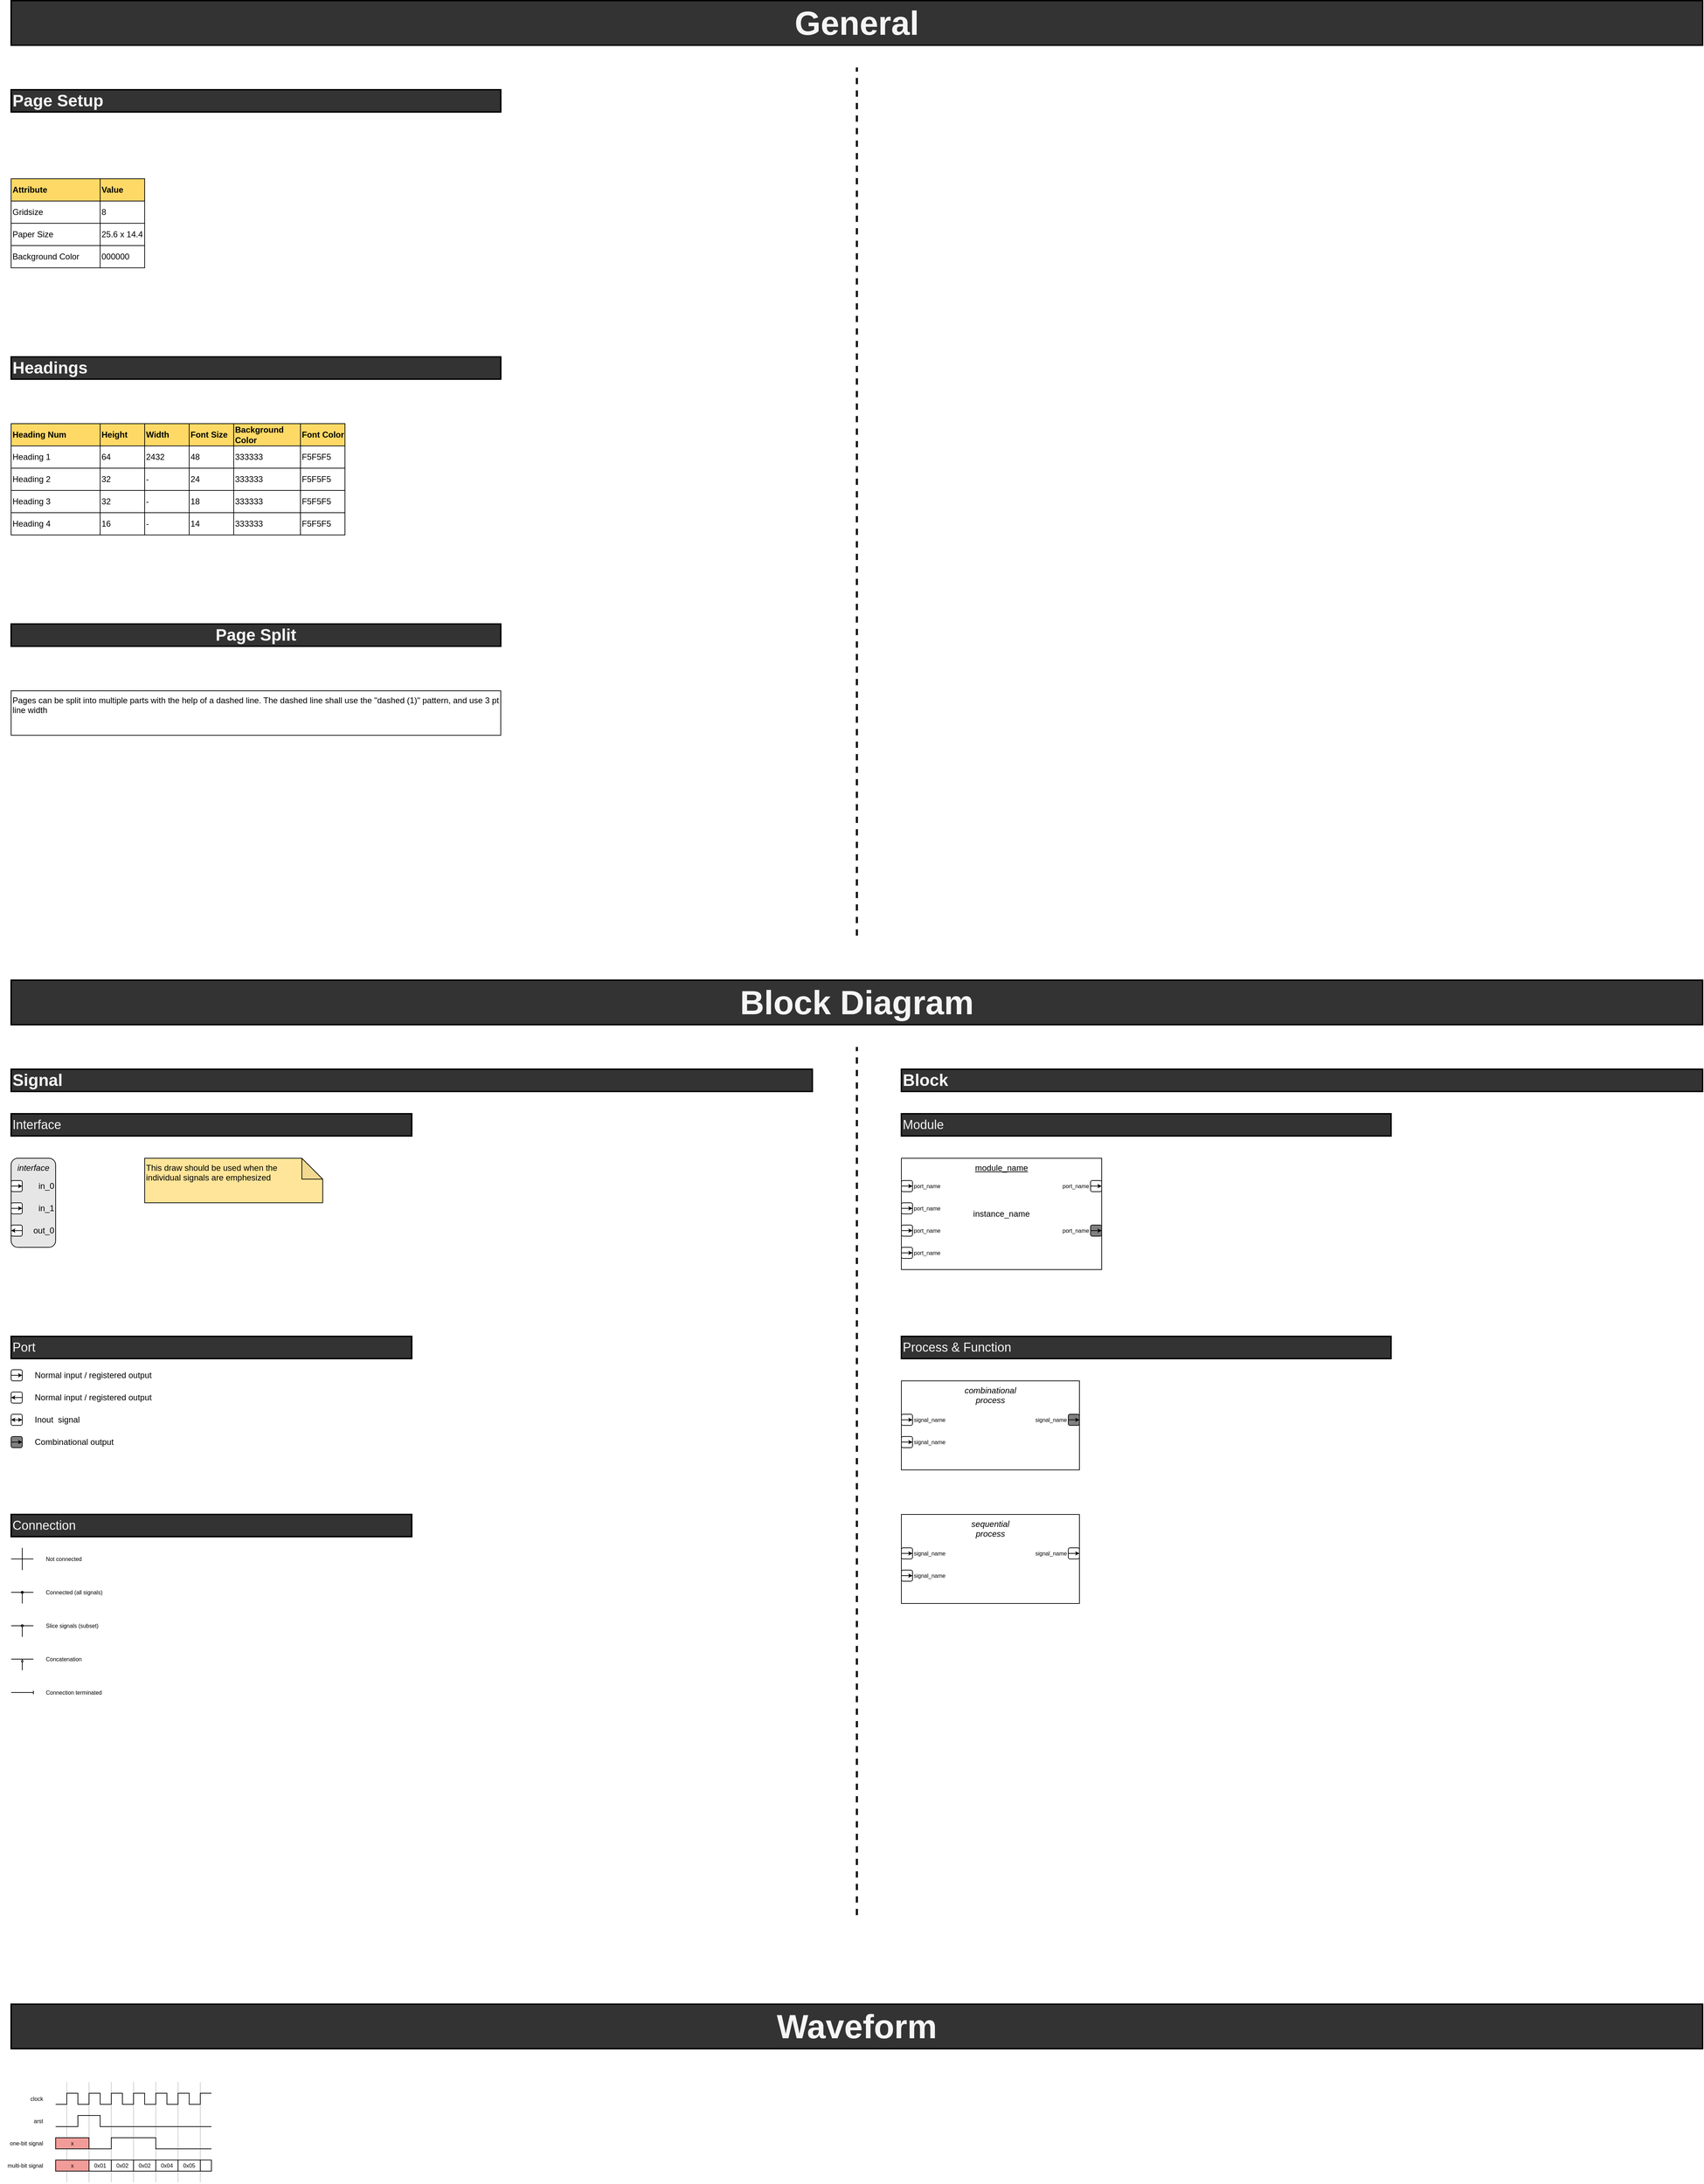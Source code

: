 <mxfile version="21.6.5" type="device">
  <diagram id="YJnn_7VbQ5A6yG1DufFB" name="Page-1">
    <mxGraphModel dx="7100" dy="4150" grid="1" gridSize="8" guides="0" tooltips="1" connect="1" arrows="0" fold="1" page="1" pageScale="1" pageWidth="2560" pageHeight="1440" background="#ffffff" math="0" shadow="0">
      <root>
        <mxCell id="0" />
        <mxCell id="1" parent="0" />
        <mxCell id="ACVkbMIV_SzMfXcmJ6uc-10" value="&lt;i&gt;interface&lt;/i&gt;" style="rounded=1;whiteSpace=wrap;html=1;verticalAlign=top;fillColor=#E6E6E6;" vertex="1" parent="1">
          <mxGeometry x="64" y="1728" width="64" height="128" as="geometry" />
        </mxCell>
        <mxCell id="_zx_krY39pHoXYPesTy1-1" value="&lt;u&gt;module_name&lt;/u&gt;" style="rounded=0;whiteSpace=wrap;html=1;verticalAlign=top;" parent="1" vertex="1">
          <mxGeometry x="1344" y="1728" width="288" height="160" as="geometry" />
        </mxCell>
        <mxCell id="_zx_krY39pHoXYPesTy1-2" value="" style="rounded=1;whiteSpace=wrap;html=1;" parent="1" vertex="1">
          <mxGeometry x="64" y="2096" width="16" height="16" as="geometry" />
        </mxCell>
        <mxCell id="_zx_krY39pHoXYPesTy1-4" style="edgeStyle=orthogonalEdgeStyle;rounded=0;orthogonalLoop=1;jettySize=auto;html=1;exitX=0;exitY=0.5;exitDx=0;exitDy=0;entryX=1;entryY=0.5;entryDx=0;entryDy=0;startArrow=classic;startFill=1;startSize=3;endSize=3;" parent="1" source="_zx_krY39pHoXYPesTy1-2" target="_zx_krY39pHoXYPesTy1-2" edge="1">
          <mxGeometry relative="1" as="geometry" />
        </mxCell>
        <mxCell id="_zx_krY39pHoXYPesTy1-5" value="" style="rounded=1;whiteSpace=wrap;html=1;" parent="1" vertex="1">
          <mxGeometry x="64" y="1760" width="16" height="16" as="geometry" />
        </mxCell>
        <mxCell id="_zx_krY39pHoXYPesTy1-6" style="edgeStyle=orthogonalEdgeStyle;rounded=0;orthogonalLoop=1;jettySize=auto;html=1;exitX=0;exitY=0.5;exitDx=0;exitDy=0;entryX=1;entryY=0.5;entryDx=0;entryDy=0;startArrow=none;startFill=0;startSize=3;endSize=3;" parent="1" source="_zx_krY39pHoXYPesTy1-5" target="_zx_krY39pHoXYPesTy1-5" edge="1">
          <mxGeometry relative="1" as="geometry" />
        </mxCell>
        <mxCell id="_zx_krY39pHoXYPesTy1-7" value="" style="rounded=1;whiteSpace=wrap;html=1;" parent="1" vertex="1">
          <mxGeometry x="64" y="2064" width="16" height="16" as="geometry" />
        </mxCell>
        <mxCell id="_zx_krY39pHoXYPesTy1-8" style="edgeStyle=orthogonalEdgeStyle;rounded=0;orthogonalLoop=1;jettySize=auto;html=1;exitX=0;exitY=0.5;exitDx=0;exitDy=0;entryX=1;entryY=0.5;entryDx=0;entryDy=0;startArrow=classic;startFill=1;startSize=3;endSize=3;endArrow=none;endFill=0;" parent="1" source="_zx_krY39pHoXYPesTy1-7" target="_zx_krY39pHoXYPesTy1-7" edge="1">
          <mxGeometry relative="1" as="geometry" />
        </mxCell>
        <mxCell id="_zx_krY39pHoXYPesTy1-11" value="" style="rounded=1;whiteSpace=wrap;html=1;fillColor=#808080;" parent="1" vertex="1">
          <mxGeometry x="64" y="2128" width="16" height="16" as="geometry" />
        </mxCell>
        <mxCell id="_zx_krY39pHoXYPesTy1-12" style="edgeStyle=orthogonalEdgeStyle;rounded=0;orthogonalLoop=1;jettySize=auto;html=1;exitX=0;exitY=0.5;exitDx=0;exitDy=0;entryX=1;entryY=0.5;entryDx=0;entryDy=0;startArrow=none;startFill=0;startSize=3;endSize=3;" parent="1" source="_zx_krY39pHoXYPesTy1-11" target="_zx_krY39pHoXYPesTy1-11" edge="1">
          <mxGeometry relative="1" as="geometry" />
        </mxCell>
        <mxCell id="_zx_krY39pHoXYPesTy1-17" value="" style="rounded=1;whiteSpace=wrap;html=1;fillColor=#FFFFFF;" parent="1" vertex="1">
          <mxGeometry x="1344" y="1760" width="16" height="16" as="geometry" />
        </mxCell>
        <mxCell id="_zx_krY39pHoXYPesTy1-18" style="edgeStyle=orthogonalEdgeStyle;rounded=0;orthogonalLoop=1;jettySize=auto;html=1;exitX=0;exitY=0.5;exitDx=0;exitDy=0;entryX=1;entryY=0.5;entryDx=0;entryDy=0;startArrow=none;startFill=0;startSize=3;endSize=3;" parent="1" source="_zx_krY39pHoXYPesTy1-17" target="_zx_krY39pHoXYPesTy1-17" edge="1">
          <mxGeometry relative="1" as="geometry" />
        </mxCell>
        <mxCell id="_zx_krY39pHoXYPesTy1-19" value="instance_name" style="text;html=1;strokeColor=none;fillColor=none;align=center;verticalAlign=middle;whiteSpace=wrap;rounded=0;" parent="1" vertex="1">
          <mxGeometry x="1440" y="1792" width="96" height="32" as="geometry" />
        </mxCell>
        <mxCell id="_zx_krY39pHoXYPesTy1-20" value="" style="rounded=1;whiteSpace=wrap;html=1;fillColor=#FFFFFF;" parent="1" vertex="1">
          <mxGeometry x="1344" y="1792" width="16" height="16" as="geometry" />
        </mxCell>
        <mxCell id="_zx_krY39pHoXYPesTy1-21" style="edgeStyle=orthogonalEdgeStyle;rounded=0;orthogonalLoop=1;jettySize=auto;html=1;exitX=0;exitY=0.5;exitDx=0;exitDy=0;entryX=1;entryY=0.5;entryDx=0;entryDy=0;startArrow=none;startFill=0;startSize=3;endSize=3;" parent="1" source="_zx_krY39pHoXYPesTy1-20" target="_zx_krY39pHoXYPesTy1-20" edge="1">
          <mxGeometry relative="1" as="geometry" />
        </mxCell>
        <mxCell id="_zx_krY39pHoXYPesTy1-23" value="" style="rounded=1;whiteSpace=wrap;html=1;fillColor=#FFFFFF;" parent="1" vertex="1">
          <mxGeometry x="1344" y="1824" width="16" height="16" as="geometry" />
        </mxCell>
        <mxCell id="_zx_krY39pHoXYPesTy1-24" style="edgeStyle=orthogonalEdgeStyle;rounded=0;orthogonalLoop=1;jettySize=auto;html=1;exitX=0;exitY=0.5;exitDx=0;exitDy=0;entryX=1;entryY=0.5;entryDx=0;entryDy=0;startArrow=none;startFill=0;startSize=3;endSize=3;" parent="1" source="_zx_krY39pHoXYPesTy1-23" target="_zx_krY39pHoXYPesTy1-23" edge="1">
          <mxGeometry relative="1" as="geometry" />
        </mxCell>
        <mxCell id="_zx_krY39pHoXYPesTy1-25" value="" style="rounded=1;whiteSpace=wrap;html=1;fillColor=#FFFFFF;" parent="1" vertex="1">
          <mxGeometry x="1344" y="1856" width="16" height="16" as="geometry" />
        </mxCell>
        <mxCell id="_zx_krY39pHoXYPesTy1-26" style="edgeStyle=orthogonalEdgeStyle;rounded=0;orthogonalLoop=1;jettySize=auto;html=1;exitX=0;exitY=0.5;exitDx=0;exitDy=0;entryX=1;entryY=0.5;entryDx=0;entryDy=0;startArrow=none;startFill=0;startSize=3;endSize=3;" parent="1" source="_zx_krY39pHoXYPesTy1-25" target="_zx_krY39pHoXYPesTy1-25" edge="1">
          <mxGeometry relative="1" as="geometry" />
        </mxCell>
        <mxCell id="_zx_krY39pHoXYPesTy1-27" value="port_name" style="text;html=1;strokeColor=none;fillColor=none;align=left;verticalAlign=middle;whiteSpace=wrap;rounded=0;fontSize=8;" parent="1" vertex="1">
          <mxGeometry x="1360" y="1760" width="48" height="16" as="geometry" />
        </mxCell>
        <mxCell id="_zx_krY39pHoXYPesTy1-28" value="port_name" style="text;html=1;strokeColor=none;fillColor=none;align=left;verticalAlign=middle;whiteSpace=wrap;rounded=0;fontSize=8;" parent="1" vertex="1">
          <mxGeometry x="1360" y="1792" width="48" height="16" as="geometry" />
        </mxCell>
        <mxCell id="_zx_krY39pHoXYPesTy1-29" value="port_name" style="text;html=1;strokeColor=none;fillColor=none;align=left;verticalAlign=middle;whiteSpace=wrap;rounded=0;fontSize=8;" parent="1" vertex="1">
          <mxGeometry x="1360" y="1824" width="48" height="16" as="geometry" />
        </mxCell>
        <mxCell id="_zx_krY39pHoXYPesTy1-30" value="port_name" style="text;html=1;strokeColor=none;fillColor=none;align=left;verticalAlign=middle;whiteSpace=wrap;rounded=0;fontSize=8;" parent="1" vertex="1">
          <mxGeometry x="1360" y="1856" width="48" height="16" as="geometry" />
        </mxCell>
        <mxCell id="_zx_krY39pHoXYPesTy1-31" value="" style="rounded=1;whiteSpace=wrap;html=1;" parent="1" vertex="1">
          <mxGeometry x="1616" y="1760" width="16" height="16" as="geometry" />
        </mxCell>
        <mxCell id="_zx_krY39pHoXYPesTy1-32" style="edgeStyle=orthogonalEdgeStyle;rounded=0;orthogonalLoop=1;jettySize=auto;html=1;exitX=0;exitY=0.5;exitDx=0;exitDy=0;entryX=1;entryY=0.5;entryDx=0;entryDy=0;startArrow=none;startFill=0;startSize=3;endSize=3;" parent="1" source="_zx_krY39pHoXYPesTy1-31" target="_zx_krY39pHoXYPesTy1-31" edge="1">
          <mxGeometry relative="1" as="geometry" />
        </mxCell>
        <mxCell id="_zx_krY39pHoXYPesTy1-33" value="" style="rounded=1;whiteSpace=wrap;html=1;fillColor=#808080;" parent="1" vertex="1">
          <mxGeometry x="1616" y="1824" width="16" height="16" as="geometry" />
        </mxCell>
        <mxCell id="_zx_krY39pHoXYPesTy1-34" style="edgeStyle=orthogonalEdgeStyle;rounded=0;orthogonalLoop=1;jettySize=auto;html=1;exitX=0;exitY=0.5;exitDx=0;exitDy=0;entryX=1;entryY=0.5;entryDx=0;entryDy=0;startArrow=none;startFill=0;startSize=3;endSize=3;" parent="1" source="_zx_krY39pHoXYPesTy1-33" target="_zx_krY39pHoXYPesTy1-33" edge="1">
          <mxGeometry relative="1" as="geometry" />
        </mxCell>
        <mxCell id="_zx_krY39pHoXYPesTy1-35" value="port_name" style="text;html=1;strokeColor=none;fillColor=none;align=right;verticalAlign=middle;whiteSpace=wrap;rounded=0;fontSize=8;" parent="1" vertex="1">
          <mxGeometry x="1568" y="1760" width="48" height="16" as="geometry" />
        </mxCell>
        <mxCell id="_zx_krY39pHoXYPesTy1-36" value="port_name" style="text;html=1;strokeColor=none;fillColor=none;align=right;verticalAlign=middle;whiteSpace=wrap;rounded=0;fontSize=8;" parent="1" vertex="1">
          <mxGeometry x="1568" y="1824" width="48" height="16" as="geometry" />
        </mxCell>
        <mxCell id="_zx_krY39pHoXYPesTy1-37" value="Normal input / registered output" style="text;html=1;strokeColor=none;fillColor=none;align=left;verticalAlign=middle;whiteSpace=wrap;rounded=0;fontSize=12;" parent="1" vertex="1">
          <mxGeometry x="96" y="2032" width="176" height="16" as="geometry" />
        </mxCell>
        <mxCell id="_zx_krY39pHoXYPesTy1-38" value="Normal input / registered output" style="text;html=1;strokeColor=none;fillColor=none;align=left;verticalAlign=middle;whiteSpace=wrap;rounded=0;fontSize=12;" parent="1" vertex="1">
          <mxGeometry x="96" y="2064" width="176" height="16" as="geometry" />
        </mxCell>
        <mxCell id="_zx_krY39pHoXYPesTy1-39" value="Inout&amp;nbsp; signal" style="text;html=1;strokeColor=none;fillColor=none;align=left;verticalAlign=middle;whiteSpace=wrap;rounded=0;fontSize=12;" parent="1" vertex="1">
          <mxGeometry x="96" y="2096" width="176" height="16" as="geometry" />
        </mxCell>
        <mxCell id="_zx_krY39pHoXYPesTy1-40" value="Combinational output" style="text;html=1;strokeColor=none;fillColor=none;align=left;verticalAlign=middle;whiteSpace=wrap;rounded=0;fontSize=12;" parent="1" vertex="1">
          <mxGeometry x="96" y="2128" width="176" height="16" as="geometry" />
        </mxCell>
        <mxCell id="_zx_krY39pHoXYPesTy1-41" value="&lt;i&gt;combinational&lt;br&gt;process&lt;/i&gt;" style="rounded=0;whiteSpace=wrap;html=1;verticalAlign=top;" parent="1" vertex="1">
          <mxGeometry x="1344" y="2048" width="256" height="128" as="geometry" />
        </mxCell>
        <mxCell id="_zx_krY39pHoXYPesTy1-42" value="" style="rounded=1;whiteSpace=wrap;html=1;fillColor=#FFFFFF;" parent="1" vertex="1">
          <mxGeometry x="1344" y="2096" width="16" height="16" as="geometry" />
        </mxCell>
        <mxCell id="_zx_krY39pHoXYPesTy1-43" style="edgeStyle=orthogonalEdgeStyle;rounded=0;orthogonalLoop=1;jettySize=auto;html=1;exitX=0;exitY=0.5;exitDx=0;exitDy=0;entryX=1;entryY=0.5;entryDx=0;entryDy=0;startArrow=none;startFill=0;startSize=3;endSize=3;" parent="1" source="_zx_krY39pHoXYPesTy1-42" target="_zx_krY39pHoXYPesTy1-42" edge="1">
          <mxGeometry relative="1" as="geometry" />
        </mxCell>
        <mxCell id="_zx_krY39pHoXYPesTy1-45" value="" style="rounded=1;whiteSpace=wrap;html=1;fillColor=#FFFFFF;" parent="1" vertex="1">
          <mxGeometry x="1344" y="2128" width="16" height="16" as="geometry" />
        </mxCell>
        <mxCell id="_zx_krY39pHoXYPesTy1-46" style="edgeStyle=orthogonalEdgeStyle;rounded=0;orthogonalLoop=1;jettySize=auto;html=1;exitX=0;exitY=0.5;exitDx=0;exitDy=0;entryX=1;entryY=0.5;entryDx=0;entryDy=0;startArrow=none;startFill=0;startSize=3;endSize=3;" parent="1" source="_zx_krY39pHoXYPesTy1-45" target="_zx_krY39pHoXYPesTy1-45" edge="1">
          <mxGeometry relative="1" as="geometry" />
        </mxCell>
        <mxCell id="_zx_krY39pHoXYPesTy1-51" value="signal_name" style="text;html=1;strokeColor=none;fillColor=none;align=left;verticalAlign=middle;whiteSpace=wrap;rounded=0;fontSize=8;" parent="1" vertex="1">
          <mxGeometry x="1360" y="2096" width="48" height="16" as="geometry" />
        </mxCell>
        <mxCell id="_zx_krY39pHoXYPesTy1-52" value="signal_name" style="text;html=1;strokeColor=none;fillColor=none;align=left;verticalAlign=middle;whiteSpace=wrap;rounded=0;fontSize=8;" parent="1" vertex="1">
          <mxGeometry x="1360" y="2128" width="48" height="16" as="geometry" />
        </mxCell>
        <mxCell id="_zx_krY39pHoXYPesTy1-57" value="" style="rounded=1;whiteSpace=wrap;html=1;fillColor=#808080;" parent="1" vertex="1">
          <mxGeometry x="1584" y="2096" width="16" height="16" as="geometry" />
        </mxCell>
        <mxCell id="_zx_krY39pHoXYPesTy1-58" style="edgeStyle=orthogonalEdgeStyle;rounded=0;orthogonalLoop=1;jettySize=auto;html=1;exitX=0;exitY=0.5;exitDx=0;exitDy=0;entryX=1;entryY=0.5;entryDx=0;entryDy=0;startArrow=none;startFill=0;startSize=3;endSize=3;" parent="1" source="_zx_krY39pHoXYPesTy1-57" target="_zx_krY39pHoXYPesTy1-57" edge="1">
          <mxGeometry relative="1" as="geometry" />
        </mxCell>
        <mxCell id="_zx_krY39pHoXYPesTy1-60" value="&lt;span style=&quot;text-align: left;&quot;&gt;signal_name&lt;/span&gt;" style="text;html=1;strokeColor=none;fillColor=none;align=right;verticalAlign=middle;whiteSpace=wrap;rounded=0;fontSize=8;" parent="1" vertex="1">
          <mxGeometry x="1536" y="2096" width="48" height="16" as="geometry" />
        </mxCell>
        <mxCell id="_zx_krY39pHoXYPesTy1-71" value="&lt;font style=&quot;font-size: 48px;&quot;&gt;General&lt;/font&gt;" style="rounded=0;whiteSpace=wrap;html=1;fontSize=48;strokeColor=#000000;fillColor=#333333;strokeWidth=2;fontStyle=1;fontColor=#F5F5F5;labelBackgroundColor=none;labelBorderColor=none;align=center;" parent="1" vertex="1">
          <mxGeometry x="64" y="64" width="2432" height="64" as="geometry" />
        </mxCell>
        <mxCell id="_zx_krY39pHoXYPesTy1-76" value="" style="endArrow=none;html=1;rounded=0;fontSize=12;startSize=3;endSize=3;strokeColor=#000000;" parent="1" edge="1">
          <mxGeometry width="50" height="50" relative="1" as="geometry">
            <mxPoint x="64" y="2304" as="sourcePoint" />
            <mxPoint x="96" y="2304" as="targetPoint" />
          </mxGeometry>
        </mxCell>
        <mxCell id="_zx_krY39pHoXYPesTy1-77" value="" style="endArrow=none;html=1;rounded=0;fontSize=12;startSize=3;endSize=3;strokeColor=#000000;" parent="1" edge="1">
          <mxGeometry width="50" height="50" relative="1" as="geometry">
            <mxPoint x="80" y="2320" as="sourcePoint" />
            <mxPoint x="80" y="2288" as="targetPoint" />
          </mxGeometry>
        </mxCell>
        <mxCell id="_zx_krY39pHoXYPesTy1-78" value="Not connected" style="text;html=1;strokeColor=none;fillColor=none;align=left;verticalAlign=middle;whiteSpace=wrap;rounded=0;fontSize=8;" parent="1" vertex="1">
          <mxGeometry x="112" y="2288" width="96" height="32" as="geometry" />
        </mxCell>
        <mxCell id="_zx_krY39pHoXYPesTy1-80" value="" style="endArrow=none;html=1;rounded=0;fontSize=12;startSize=3;endSize=3;strokeColor=#000000;" parent="1" edge="1">
          <mxGeometry width="50" height="50" relative="1" as="geometry">
            <mxPoint x="64" y="2352" as="sourcePoint" />
            <mxPoint x="96" y="2352" as="targetPoint" />
          </mxGeometry>
        </mxCell>
        <mxCell id="_zx_krY39pHoXYPesTy1-81" value="" style="endArrow=none;html=1;rounded=0;fontSize=12;startSize=3;endSize=3;strokeColor=#000000;startArrow=oval;startFill=1;" parent="1" edge="1">
          <mxGeometry width="50" height="50" relative="1" as="geometry">
            <mxPoint x="80" y="2352" as="sourcePoint" />
            <mxPoint x="80" y="2368" as="targetPoint" />
          </mxGeometry>
        </mxCell>
        <mxCell id="_zx_krY39pHoXYPesTy1-82" value="Connected (all signals)" style="text;html=1;strokeColor=none;fillColor=none;align=left;verticalAlign=middle;whiteSpace=wrap;rounded=0;fontSize=8;" parent="1" vertex="1">
          <mxGeometry x="112" y="2336" width="96" height="32" as="geometry" />
        </mxCell>
        <mxCell id="_zx_krY39pHoXYPesTy1-83" value="" style="endArrow=none;html=1;rounded=0;fontSize=12;startSize=3;endSize=3;strokeColor=#000000;" parent="1" edge="1">
          <mxGeometry width="50" height="50" relative="1" as="geometry">
            <mxPoint x="64" y="2400" as="sourcePoint" />
            <mxPoint x="96" y="2400" as="targetPoint" />
          </mxGeometry>
        </mxCell>
        <mxCell id="_zx_krY39pHoXYPesTy1-84" value="" style="endArrow=none;html=1;rounded=0;fontSize=12;startSize=3;endSize=3;strokeColor=#000000;startArrow=oval;startFill=0;" parent="1" edge="1">
          <mxGeometry width="50" height="50" relative="1" as="geometry">
            <mxPoint x="80" y="2400" as="sourcePoint" />
            <mxPoint x="80" y="2416" as="targetPoint" />
          </mxGeometry>
        </mxCell>
        <mxCell id="_zx_krY39pHoXYPesTy1-85" value="Slice signals (subset)" style="text;html=1;strokeColor=none;fillColor=none;align=left;verticalAlign=middle;whiteSpace=wrap;rounded=0;fontSize=8;" parent="1" vertex="1">
          <mxGeometry x="112" y="2384" width="96" height="32" as="geometry" />
        </mxCell>
        <mxCell id="_zx_krY39pHoXYPesTy1-86" value="" style="endArrow=none;html=1;rounded=0;fontSize=12;startSize=3;endSize=3;strokeColor=#000000;endFill=0;" parent="1" edge="1">
          <mxGeometry width="50" height="50" relative="1" as="geometry">
            <mxPoint x="64" y="2448" as="sourcePoint" />
            <mxPoint x="96" y="2448" as="targetPoint" />
          </mxGeometry>
        </mxCell>
        <mxCell id="_zx_krY39pHoXYPesTy1-87" value="" style="endArrow=none;html=1;rounded=0;fontSize=12;startSize=3;endSize=3;strokeColor=#000000;startArrow=diamondThin;startFill=0;" parent="1" edge="1">
          <mxGeometry width="50" height="50" relative="1" as="geometry">
            <mxPoint x="80" y="2448" as="sourcePoint" />
            <mxPoint x="80" y="2464" as="targetPoint" />
          </mxGeometry>
        </mxCell>
        <mxCell id="_zx_krY39pHoXYPesTy1-88" value="Concatenation" style="text;html=1;strokeColor=none;fillColor=none;align=left;verticalAlign=middle;whiteSpace=wrap;rounded=0;fontSize=8;" parent="1" vertex="1">
          <mxGeometry x="112" y="2432" width="96" height="32" as="geometry" />
        </mxCell>
        <mxCell id="_zx_krY39pHoXYPesTy1-91" value="" style="endArrow=none;html=1;rounded=0;fontSize=12;startSize=3;endSize=3;strokeColor=#CCCCCC;" parent="1" edge="1">
          <mxGeometry width="50" height="50" relative="1" as="geometry">
            <mxPoint x="144" y="3200" as="sourcePoint" />
            <mxPoint x="144" y="3056" as="targetPoint" />
          </mxGeometry>
        </mxCell>
        <mxCell id="_zx_krY39pHoXYPesTy1-92" value="" style="endArrow=none;html=1;rounded=0;fontSize=12;startSize=3;endSize=3;strokeColor=#CCCCCC;" parent="1" edge="1">
          <mxGeometry width="50" height="50" relative="1" as="geometry">
            <mxPoint x="176" y="3200" as="sourcePoint" />
            <mxPoint x="176" y="3056" as="targetPoint" />
          </mxGeometry>
        </mxCell>
        <mxCell id="_zx_krY39pHoXYPesTy1-93" value="" style="endArrow=none;html=1;rounded=0;fontSize=12;startSize=3;endSize=3;strokeColor=#CCCCCC;" parent="1" edge="1">
          <mxGeometry width="50" height="50" relative="1" as="geometry">
            <mxPoint x="208" y="3200" as="sourcePoint" />
            <mxPoint x="208" y="3056" as="targetPoint" />
          </mxGeometry>
        </mxCell>
        <mxCell id="_zx_krY39pHoXYPesTy1-94" value="" style="endArrow=none;html=1;rounded=0;fontSize=12;startSize=3;endSize=3;strokeColor=#CCCCCC;" parent="1" edge="1">
          <mxGeometry width="50" height="50" relative="1" as="geometry">
            <mxPoint x="240" y="3200" as="sourcePoint" />
            <mxPoint x="240" y="3056" as="targetPoint" />
          </mxGeometry>
        </mxCell>
        <mxCell id="_zx_krY39pHoXYPesTy1-95" value="" style="endArrow=none;html=1;rounded=0;fontSize=12;startSize=3;endSize=3;strokeColor=#CCCCCC;" parent="1" edge="1">
          <mxGeometry width="50" height="50" relative="1" as="geometry">
            <mxPoint x="272" y="3200" as="sourcePoint" />
            <mxPoint x="272" y="3056" as="targetPoint" />
          </mxGeometry>
        </mxCell>
        <mxCell id="_zx_krY39pHoXYPesTy1-96" value="" style="endArrow=none;html=1;rounded=0;fontSize=12;startSize=3;endSize=3;strokeColor=#CCCCCC;" parent="1" edge="1">
          <mxGeometry width="50" height="50" relative="1" as="geometry">
            <mxPoint x="304" y="3200" as="sourcePoint" />
            <mxPoint x="304" y="3056" as="targetPoint" />
          </mxGeometry>
        </mxCell>
        <mxCell id="_zx_krY39pHoXYPesTy1-97" value="" style="endArrow=none;html=1;rounded=0;fontSize=12;startSize=3;endSize=3;strokeColor=#CCCCCC;" parent="1" edge="1">
          <mxGeometry width="50" height="50" relative="1" as="geometry">
            <mxPoint x="336" y="3200" as="sourcePoint" />
            <mxPoint x="336" y="3056" as="targetPoint" />
          </mxGeometry>
        </mxCell>
        <mxCell id="_zx_krY39pHoXYPesTy1-102" value="" style="endArrow=none;html=1;rounded=0;fontSize=8;startSize=3;endSize=3;strokeColor=#000000;" parent="1" edge="1">
          <mxGeometry width="50" height="50" relative="1" as="geometry">
            <mxPoint x="128" y="3120" as="sourcePoint" />
            <mxPoint x="352" y="3120" as="targetPoint" />
            <Array as="points">
              <mxPoint x="160" y="3120" />
              <mxPoint x="160" y="3104" />
              <mxPoint x="192" y="3104" />
              <mxPoint x="192" y="3120" />
            </Array>
          </mxGeometry>
        </mxCell>
        <mxCell id="_zx_krY39pHoXYPesTy1-103" value="" style="endArrow=none;html=1;rounded=0;fontSize=8;startSize=3;endSize=3;strokeColor=#000000;" parent="1" edge="1">
          <mxGeometry width="50" height="50" relative="1" as="geometry">
            <mxPoint x="176" y="3152" as="sourcePoint" />
            <mxPoint x="352" y="3152" as="targetPoint" />
            <Array as="points">
              <mxPoint x="176" y="3152" />
              <mxPoint x="208" y="3152" />
              <mxPoint x="208" y="3136" />
              <mxPoint x="272" y="3136" />
              <mxPoint x="272" y="3152" />
            </Array>
          </mxGeometry>
        </mxCell>
        <mxCell id="_zx_krY39pHoXYPesTy1-105" value="x" style="rounded=0;whiteSpace=wrap;html=1;fontSize=8;strokeColor=#000000;strokeWidth=1;fillColor=#F19C99;" parent="1" vertex="1">
          <mxGeometry x="128" y="3136" width="48" height="16" as="geometry" />
        </mxCell>
        <mxCell id="_zx_krY39pHoXYPesTy1-107" value="x" style="rounded=0;whiteSpace=wrap;html=1;fontSize=8;strokeColor=#000000;strokeWidth=1;fillColor=#F19C99;" parent="1" vertex="1">
          <mxGeometry x="128" y="3168" width="48" height="16" as="geometry" />
        </mxCell>
        <mxCell id="_zx_krY39pHoXYPesTy1-108" value="0x01" style="rounded=0;whiteSpace=wrap;html=1;fontSize=8;strokeColor=#000000;strokeWidth=1;fillColor=#FFFFFF;" parent="1" vertex="1">
          <mxGeometry x="176" y="3168" width="32" height="16" as="geometry" />
        </mxCell>
        <mxCell id="_zx_krY39pHoXYPesTy1-109" value="0x02" style="rounded=0;whiteSpace=wrap;html=1;fontSize=8;strokeColor=#000000;strokeWidth=1;fillColor=#FFFFFF;" parent="1" vertex="1">
          <mxGeometry x="208" y="3168" width="32" height="16" as="geometry" />
        </mxCell>
        <mxCell id="_zx_krY39pHoXYPesTy1-110" value="0x02" style="rounded=0;whiteSpace=wrap;html=1;fontSize=8;strokeColor=#000000;strokeWidth=1;fillColor=#FFFFFF;" parent="1" vertex="1">
          <mxGeometry x="240" y="3168" width="32" height="16" as="geometry" />
        </mxCell>
        <mxCell id="_zx_krY39pHoXYPesTy1-111" value="0x04" style="rounded=0;whiteSpace=wrap;html=1;fontSize=8;strokeColor=#000000;strokeWidth=1;fillColor=#FFFFFF;" parent="1" vertex="1">
          <mxGeometry x="272" y="3168" width="32" height="16" as="geometry" />
        </mxCell>
        <mxCell id="He0QE-oY5Nnr7kWVYaO9-1" value="&lt;font style=&quot;font-size: 24px;&quot;&gt;Page Setup&lt;/font&gt;" style="rounded=0;whiteSpace=wrap;html=1;fontSize=24;strokeColor=#000000;fillColor=#333333;strokeWidth=2;fontStyle=1;fontColor=#F5F5F5;labelBackgroundColor=none;labelBorderColor=none;align=left;" parent="1" vertex="1">
          <mxGeometry x="64" y="192" width="704" height="32" as="geometry" />
        </mxCell>
        <mxCell id="He0QE-oY5Nnr7kWVYaO9-2" value="&lt;font style=&quot;font-size: 12px;&quot;&gt;Gridsize&lt;/font&gt;" style="rounded=0;whiteSpace=wrap;html=1;fontSize=12;strokeColor=#000000;fillColor=#FFFFFF;strokeWidth=1;align=left;" parent="1" vertex="1">
          <mxGeometry x="64" y="352" width="128" height="32" as="geometry" />
        </mxCell>
        <mxCell id="He0QE-oY5Nnr7kWVYaO9-3" value="&lt;font style=&quot;font-size: 12px;&quot;&gt;Paper Size&lt;/font&gt;" style="rounded=0;whiteSpace=wrap;html=1;fontSize=12;strokeColor=#000000;fillColor=#FFFFFF;strokeWidth=1;align=left;" parent="1" vertex="1">
          <mxGeometry x="64" y="384" width="128" height="32" as="geometry" />
        </mxCell>
        <mxCell id="He0QE-oY5Nnr7kWVYaO9-4" value="&lt;font style=&quot;font-size: 12px;&quot;&gt;Background Color&lt;/font&gt;" style="rounded=0;whiteSpace=wrap;html=1;fontSize=12;strokeColor=#000000;fillColor=#FFFFFF;strokeWidth=1;align=left;" parent="1" vertex="1">
          <mxGeometry x="64" y="416" width="128" height="32" as="geometry" />
        </mxCell>
        <mxCell id="He0QE-oY5Nnr7kWVYaO9-5" value="&lt;font style=&quot;font-size: 12px;&quot;&gt;8&lt;/font&gt;" style="rounded=0;whiteSpace=wrap;html=1;fontSize=12;strokeColor=#000000;fillColor=#FFFFFF;strokeWidth=1;align=left;" parent="1" vertex="1">
          <mxGeometry x="192" y="352" width="64" height="32" as="geometry" />
        </mxCell>
        <mxCell id="He0QE-oY5Nnr7kWVYaO9-6" value="&lt;font style=&quot;font-size: 12px;&quot;&gt;Attribute&lt;/font&gt;" style="rounded=0;whiteSpace=wrap;html=1;fontSize=12;strokeColor=#000000;fillColor=#FFD966;strokeWidth=1;align=left;fontStyle=1" parent="1" vertex="1">
          <mxGeometry x="64" y="320" width="128" height="32" as="geometry" />
        </mxCell>
        <mxCell id="He0QE-oY5Nnr7kWVYaO9-7" value="&lt;font style=&quot;font-size: 12px;&quot;&gt;Value&lt;/font&gt;" style="rounded=0;whiteSpace=wrap;html=1;fontSize=12;strokeColor=#000000;fillColor=#FFD966;strokeWidth=1;align=left;fontStyle=1" parent="1" vertex="1">
          <mxGeometry x="192" y="320" width="64" height="32" as="geometry" />
        </mxCell>
        <mxCell id="He0QE-oY5Nnr7kWVYaO9-8" value="&lt;font style=&quot;font-size: 12px;&quot;&gt;25.6 x 14.4&lt;/font&gt;" style="rounded=0;whiteSpace=wrap;html=1;fontSize=12;strokeColor=#000000;fillColor=#FFFFFF;strokeWidth=1;align=left;" parent="1" vertex="1">
          <mxGeometry x="192" y="384" width="64" height="32" as="geometry" />
        </mxCell>
        <mxCell id="He0QE-oY5Nnr7kWVYaO9-9" value="&lt;font style=&quot;font-size: 12px;&quot;&gt;000000&lt;br&gt;&lt;/font&gt;" style="rounded=0;whiteSpace=wrap;html=1;fontSize=12;strokeColor=#000000;fillColor=#FFFFFF;strokeWidth=1;align=left;" parent="1" vertex="1">
          <mxGeometry x="192" y="416" width="64" height="32" as="geometry" />
        </mxCell>
        <mxCell id="He0QE-oY5Nnr7kWVYaO9-10" value="&lt;font style=&quot;font-size: 24px;&quot;&gt;Headings&lt;/font&gt;" style="rounded=0;whiteSpace=wrap;html=1;fontSize=24;strokeColor=#000000;fillColor=#333333;strokeWidth=2;fontStyle=1;fontColor=#F5F5F5;labelBackgroundColor=none;labelBorderColor=none;align=left;" parent="1" vertex="1">
          <mxGeometry x="64" y="576" width="704" height="32" as="geometry" />
        </mxCell>
        <mxCell id="He0QE-oY5Nnr7kWVYaO9-11" value="&lt;font style=&quot;font-size: 12px;&quot;&gt;Heading 1&lt;/font&gt;" style="rounded=0;whiteSpace=wrap;html=1;fontSize=12;strokeColor=#000000;fillColor=#FFFFFF;strokeWidth=1;align=left;" parent="1" vertex="1">
          <mxGeometry x="64" y="704" width="128" height="32" as="geometry" />
        </mxCell>
        <mxCell id="He0QE-oY5Nnr7kWVYaO9-12" value="&lt;font style=&quot;font-size: 12px;&quot;&gt;Heading 2&lt;/font&gt;" style="rounded=0;whiteSpace=wrap;html=1;fontSize=12;strokeColor=#000000;fillColor=#FFFFFF;strokeWidth=1;align=left;" parent="1" vertex="1">
          <mxGeometry x="64" y="736" width="128" height="32" as="geometry" />
        </mxCell>
        <mxCell id="He0QE-oY5Nnr7kWVYaO9-13" value="&lt;font style=&quot;font-size: 12px;&quot;&gt;Heading 3&lt;/font&gt;" style="rounded=0;whiteSpace=wrap;html=1;fontSize=12;strokeColor=#000000;fillColor=#FFFFFF;strokeWidth=1;align=left;" parent="1" vertex="1">
          <mxGeometry x="64" y="768" width="128" height="32" as="geometry" />
        </mxCell>
        <mxCell id="He0QE-oY5Nnr7kWVYaO9-14" value="64" style="rounded=0;whiteSpace=wrap;html=1;fontSize=12;strokeColor=#000000;fillColor=#FFFFFF;strokeWidth=1;align=left;" parent="1" vertex="1">
          <mxGeometry x="192" y="704" width="64" height="32" as="geometry" />
        </mxCell>
        <mxCell id="He0QE-oY5Nnr7kWVYaO9-15" value="&lt;font style=&quot;font-size: 12px;&quot;&gt;Heading Num&lt;/font&gt;" style="rounded=0;whiteSpace=wrap;html=1;fontSize=12;strokeColor=#000000;fillColor=#FFD966;strokeWidth=1;align=left;fontStyle=1" parent="1" vertex="1">
          <mxGeometry x="64" y="672" width="128" height="32" as="geometry" />
        </mxCell>
        <mxCell id="He0QE-oY5Nnr7kWVYaO9-16" value="&lt;font style=&quot;font-size: 12px;&quot;&gt;Height&lt;/font&gt;" style="rounded=0;whiteSpace=wrap;html=1;fontSize=12;strokeColor=#000000;fillColor=#FFD966;strokeWidth=1;align=left;fontStyle=1" parent="1" vertex="1">
          <mxGeometry x="192" y="672" width="64" height="32" as="geometry" />
        </mxCell>
        <mxCell id="He0QE-oY5Nnr7kWVYaO9-17" value="32" style="rounded=0;whiteSpace=wrap;html=1;fontSize=12;strokeColor=#000000;fillColor=#FFFFFF;strokeWidth=1;align=left;" parent="1" vertex="1">
          <mxGeometry x="192" y="736" width="64" height="32" as="geometry" />
        </mxCell>
        <mxCell id="He0QE-oY5Nnr7kWVYaO9-18" value="&lt;font style=&quot;font-size: 12px;&quot;&gt;32&lt;br&gt;&lt;/font&gt;" style="rounded=0;whiteSpace=wrap;html=1;fontSize=12;strokeColor=#000000;fillColor=#FFFFFF;strokeWidth=1;align=left;" parent="1" vertex="1">
          <mxGeometry x="192" y="768" width="64" height="32" as="geometry" />
        </mxCell>
        <mxCell id="He0QE-oY5Nnr7kWVYaO9-19" value="&lt;font style=&quot;font-size: 12px;&quot;&gt;Width&lt;/font&gt;" style="rounded=0;whiteSpace=wrap;html=1;fontSize=12;strokeColor=#000000;fillColor=#FFD966;strokeWidth=1;align=left;fontStyle=1" parent="1" vertex="1">
          <mxGeometry x="256" y="672" width="64" height="32" as="geometry" />
        </mxCell>
        <mxCell id="He0QE-oY5Nnr7kWVYaO9-20" value="Font Size" style="rounded=0;whiteSpace=wrap;html=1;fontSize=12;strokeColor=#000000;fillColor=#FFD966;strokeWidth=1;align=left;fontStyle=1" parent="1" vertex="1">
          <mxGeometry x="320" y="672" width="64" height="32" as="geometry" />
        </mxCell>
        <mxCell id="He0QE-oY5Nnr7kWVYaO9-21" value="Background Color" style="rounded=0;whiteSpace=wrap;html=1;fontSize=12;strokeColor=#000000;fillColor=#FFD966;strokeWidth=1;align=left;fontStyle=1" parent="1" vertex="1">
          <mxGeometry x="384" y="672" width="96" height="32" as="geometry" />
        </mxCell>
        <mxCell id="He0QE-oY5Nnr7kWVYaO9-22" value="Font Color" style="rounded=0;whiteSpace=wrap;html=1;fontSize=12;strokeColor=#000000;fillColor=#FFD966;strokeWidth=1;align=left;fontStyle=1" parent="1" vertex="1">
          <mxGeometry x="480" y="672" width="64" height="32" as="geometry" />
        </mxCell>
        <mxCell id="He0QE-oY5Nnr7kWVYaO9-23" value="2432&amp;nbsp;" style="rounded=0;whiteSpace=wrap;html=1;fontSize=12;strokeColor=#000000;fillColor=#FFFFFF;strokeWidth=1;align=left;" parent="1" vertex="1">
          <mxGeometry x="256" y="704" width="64" height="32" as="geometry" />
        </mxCell>
        <mxCell id="He0QE-oY5Nnr7kWVYaO9-24" value="-" style="rounded=0;whiteSpace=wrap;html=1;fontSize=12;strokeColor=#000000;fillColor=#FFFFFF;strokeWidth=1;align=left;" parent="1" vertex="1">
          <mxGeometry x="256" y="736" width="64" height="32" as="geometry" />
        </mxCell>
        <mxCell id="He0QE-oY5Nnr7kWVYaO9-25" value="&lt;font style=&quot;font-size: 12px;&quot;&gt;-&lt;br&gt;&lt;/font&gt;" style="rounded=0;whiteSpace=wrap;html=1;fontSize=12;strokeColor=#000000;fillColor=#FFFFFF;strokeWidth=1;align=left;" parent="1" vertex="1">
          <mxGeometry x="256" y="768" width="64" height="32" as="geometry" />
        </mxCell>
        <mxCell id="He0QE-oY5Nnr7kWVYaO9-26" value="48" style="rounded=0;whiteSpace=wrap;html=1;fontSize=12;strokeColor=#000000;fillColor=#FFFFFF;strokeWidth=1;align=left;" parent="1" vertex="1">
          <mxGeometry x="320" y="704" width="64" height="32" as="geometry" />
        </mxCell>
        <mxCell id="He0QE-oY5Nnr7kWVYaO9-27" value="24" style="rounded=0;whiteSpace=wrap;html=1;fontSize=12;strokeColor=#000000;fillColor=#FFFFFF;strokeWidth=1;align=left;" parent="1" vertex="1">
          <mxGeometry x="320" y="736" width="64" height="32" as="geometry" />
        </mxCell>
        <mxCell id="He0QE-oY5Nnr7kWVYaO9-28" value="&lt;font style=&quot;font-size: 12px;&quot;&gt;18&lt;br&gt;&lt;/font&gt;" style="rounded=0;whiteSpace=wrap;html=1;fontSize=12;strokeColor=#000000;fillColor=#FFFFFF;strokeWidth=1;align=left;" parent="1" vertex="1">
          <mxGeometry x="320" y="768" width="64" height="32" as="geometry" />
        </mxCell>
        <mxCell id="He0QE-oY5Nnr7kWVYaO9-29" value="F5F5F5" style="rounded=0;whiteSpace=wrap;html=1;fontSize=12;strokeColor=#000000;fillColor=#FFFFFF;strokeWidth=1;align=left;" parent="1" vertex="1">
          <mxGeometry x="480" y="704" width="64" height="32" as="geometry" />
        </mxCell>
        <mxCell id="He0QE-oY5Nnr7kWVYaO9-30" value="F5F5F5" style="rounded=0;whiteSpace=wrap;html=1;fontSize=12;strokeColor=#000000;fillColor=#FFFFFF;strokeWidth=1;align=left;" parent="1" vertex="1">
          <mxGeometry x="480" y="736" width="64" height="32" as="geometry" />
        </mxCell>
        <mxCell id="He0QE-oY5Nnr7kWVYaO9-31" value="&lt;font style=&quot;font-size: 12px;&quot;&gt;F5F5F5&lt;br&gt;&lt;/font&gt;" style="rounded=0;whiteSpace=wrap;html=1;fontSize=12;strokeColor=#000000;fillColor=#FFFFFF;strokeWidth=1;align=left;" parent="1" vertex="1">
          <mxGeometry x="480" y="768" width="64" height="32" as="geometry" />
        </mxCell>
        <mxCell id="He0QE-oY5Nnr7kWVYaO9-32" value="333333" style="rounded=0;whiteSpace=wrap;html=1;fontSize=12;strokeColor=#000000;fillColor=#FFFFFF;strokeWidth=1;align=left;" parent="1" vertex="1">
          <mxGeometry x="384" y="704" width="96" height="32" as="geometry" />
        </mxCell>
        <mxCell id="He0QE-oY5Nnr7kWVYaO9-33" value="333333" style="rounded=0;whiteSpace=wrap;html=1;fontSize=12;strokeColor=#000000;fillColor=#FFFFFF;strokeWidth=1;align=left;" parent="1" vertex="1">
          <mxGeometry x="384" y="736" width="96" height="32" as="geometry" />
        </mxCell>
        <mxCell id="He0QE-oY5Nnr7kWVYaO9-34" value="&lt;font style=&quot;font-size: 12px;&quot;&gt;333333&lt;br&gt;&lt;/font&gt;" style="rounded=0;whiteSpace=wrap;html=1;fontSize=12;strokeColor=#000000;fillColor=#FFFFFF;strokeWidth=1;align=left;" parent="1" vertex="1">
          <mxGeometry x="384" y="768" width="96" height="32" as="geometry" />
        </mxCell>
        <mxCell id="He0QE-oY5Nnr7kWVYaO9-36" value="&lt;font style=&quot;font-size: 12px;&quot;&gt;Heading 4&lt;/font&gt;" style="rounded=0;whiteSpace=wrap;html=1;fontSize=12;strokeColor=#000000;fillColor=#FFFFFF;strokeWidth=1;align=left;" parent="1" vertex="1">
          <mxGeometry x="64" y="800" width="128" height="32" as="geometry" />
        </mxCell>
        <mxCell id="He0QE-oY5Nnr7kWVYaO9-37" value="&lt;font style=&quot;font-size: 12px;&quot;&gt;16&lt;br&gt;&lt;/font&gt;" style="rounded=0;whiteSpace=wrap;html=1;fontSize=12;strokeColor=#000000;fillColor=#FFFFFF;strokeWidth=1;align=left;" parent="1" vertex="1">
          <mxGeometry x="192" y="800" width="64" height="32" as="geometry" />
        </mxCell>
        <mxCell id="He0QE-oY5Nnr7kWVYaO9-38" value="&lt;font style=&quot;font-size: 12px;&quot;&gt;-&lt;br&gt;&lt;/font&gt;" style="rounded=0;whiteSpace=wrap;html=1;fontSize=12;strokeColor=#000000;fillColor=#FFFFFF;strokeWidth=1;align=left;" parent="1" vertex="1">
          <mxGeometry x="256" y="800" width="64" height="32" as="geometry" />
        </mxCell>
        <mxCell id="He0QE-oY5Nnr7kWVYaO9-39" value="&lt;font style=&quot;font-size: 12px;&quot;&gt;14&lt;br&gt;&lt;/font&gt;" style="rounded=0;whiteSpace=wrap;html=1;fontSize=12;strokeColor=#000000;fillColor=#FFFFFF;strokeWidth=1;align=left;" parent="1" vertex="1">
          <mxGeometry x="320" y="800" width="64" height="32" as="geometry" />
        </mxCell>
        <mxCell id="He0QE-oY5Nnr7kWVYaO9-40" value="&lt;font style=&quot;font-size: 12px;&quot;&gt;F5F5F5&lt;br&gt;&lt;/font&gt;" style="rounded=0;whiteSpace=wrap;html=1;fontSize=12;strokeColor=#000000;fillColor=#FFFFFF;strokeWidth=1;align=left;" parent="1" vertex="1">
          <mxGeometry x="480" y="800" width="64" height="32" as="geometry" />
        </mxCell>
        <mxCell id="He0QE-oY5Nnr7kWVYaO9-41" value="&lt;font style=&quot;font-size: 12px;&quot;&gt;333333&lt;br&gt;&lt;/font&gt;" style="rounded=0;whiteSpace=wrap;html=1;fontSize=12;strokeColor=#000000;fillColor=#FFFFFF;strokeWidth=1;align=left;" parent="1" vertex="1">
          <mxGeometry x="384" y="800" width="96" height="32" as="geometry" />
        </mxCell>
        <mxCell id="He0QE-oY5Nnr7kWVYaO9-44" value="" style="endArrow=none;dashed=1;html=1;strokeWidth=3;rounded=0;fontStyle=1" parent="1" edge="1">
          <mxGeometry width="50" height="50" relative="1" as="geometry">
            <mxPoint x="1280" y="1408" as="sourcePoint" />
            <mxPoint x="1280" y="160" as="targetPoint" />
          </mxGeometry>
        </mxCell>
        <mxCell id="He0QE-oY5Nnr7kWVYaO9-45" value="&lt;font style=&quot;font-size: 24px;&quot;&gt;Page Split&lt;/font&gt;" style="rounded=0;whiteSpace=wrap;html=1;fontSize=24;strokeColor=#000000;fillColor=#333333;strokeWidth=2;fontStyle=1;fontColor=#F5F5F5;labelBackgroundColor=none;labelBorderColor=none;" parent="1" vertex="1">
          <mxGeometry x="64" y="960" width="704" height="32" as="geometry" />
        </mxCell>
        <mxCell id="He0QE-oY5Nnr7kWVYaO9-47" value="Pages can be split into multiple parts with the help of a dashed line. The dashed line shall use the &quot;dashed (1)&quot; pattern, and use 3 pt line width" style="text;html=1;strokeColor=default;fillColor=none;align=left;verticalAlign=top;whiteSpace=wrap;rounded=0;" parent="1" vertex="1">
          <mxGeometry x="64" y="1056" width="704" height="64" as="geometry" />
        </mxCell>
        <mxCell id="ACVkbMIV_SzMfXcmJ6uc-1" value="&lt;font style=&quot;font-size: 48px;&quot;&gt;Block Diagram&lt;/font&gt;" style="rounded=0;whiteSpace=wrap;html=1;fontSize=48;strokeColor=#000000;fillColor=#333333;strokeWidth=2;fontStyle=1;fontColor=#F5F5F5;labelBackgroundColor=none;labelBorderColor=none;align=center;" vertex="1" parent="1">
          <mxGeometry x="64" y="1472" width="2432" height="64" as="geometry" />
        </mxCell>
        <mxCell id="ACVkbMIV_SzMfXcmJ6uc-2" value="&lt;font style=&quot;font-size: 24px;&quot;&gt;Signal&lt;/font&gt;" style="rounded=0;whiteSpace=wrap;html=1;fontSize=24;strokeColor=#000000;fillColor=#333333;strokeWidth=2;fontStyle=1;fontColor=#F5F5F5;labelBackgroundColor=none;labelBorderColor=none;align=left;" vertex="1" parent="1">
          <mxGeometry x="64" y="1600" width="1152" height="32" as="geometry" />
        </mxCell>
        <mxCell id="ACVkbMIV_SzMfXcmJ6uc-3" value="&lt;font style=&quot;font-size: 18px;&quot;&gt;Port&lt;/font&gt;" style="rounded=0;whiteSpace=wrap;html=1;fontSize=18;strokeColor=#000000;fillColor=#333333;strokeWidth=2;fontStyle=0;fontColor=#F5F5F5;labelBackgroundColor=none;labelBorderColor=none;align=left;" vertex="1" parent="1">
          <mxGeometry x="64" y="1984" width="576" height="32" as="geometry" />
        </mxCell>
        <mxCell id="ACVkbMIV_SzMfXcmJ6uc-4" value="&lt;font style=&quot;font-size: 18px;&quot;&gt;Connection&lt;/font&gt;" style="rounded=0;whiteSpace=wrap;html=1;fontSize=18;strokeColor=#000000;fillColor=#333333;strokeWidth=2;fontStyle=0;fontColor=#F5F5F5;labelBackgroundColor=none;labelBorderColor=none;align=left;" vertex="1" parent="1">
          <mxGeometry x="64" y="2240" width="576" height="32" as="geometry" />
        </mxCell>
        <mxCell id="ACVkbMIV_SzMfXcmJ6uc-5" value="&lt;font style=&quot;font-size: 24px;&quot;&gt;Block&lt;/font&gt;" style="rounded=0;whiteSpace=wrap;html=1;fontSize=24;strokeColor=#000000;fillColor=#333333;strokeWidth=2;fontStyle=1;fontColor=#F5F5F5;labelBackgroundColor=none;labelBorderColor=none;align=left;" vertex="1" parent="1">
          <mxGeometry x="1344" y="1600" width="1152" height="32" as="geometry" />
        </mxCell>
        <mxCell id="ACVkbMIV_SzMfXcmJ6uc-6" value="&lt;font style=&quot;font-size: 18px;&quot;&gt;Module&lt;/font&gt;" style="rounded=0;whiteSpace=wrap;html=1;fontSize=18;strokeColor=#000000;fillColor=#333333;strokeWidth=2;fontStyle=0;fontColor=#F5F5F5;labelBackgroundColor=none;labelBorderColor=none;align=left;" vertex="1" parent="1">
          <mxGeometry x="1344" y="1664" width="704" height="32" as="geometry" />
        </mxCell>
        <mxCell id="ACVkbMIV_SzMfXcmJ6uc-7" value="&lt;font style=&quot;font-size: 18px;&quot;&gt;Interface&lt;/font&gt;" style="rounded=0;whiteSpace=wrap;html=1;fontSize=18;strokeColor=#000000;fillColor=#333333;strokeWidth=2;fontStyle=0;fontColor=#F5F5F5;labelBackgroundColor=none;labelBorderColor=none;align=left;" vertex="1" parent="1">
          <mxGeometry x="64" y="1664" width="576" height="32" as="geometry" />
        </mxCell>
        <mxCell id="ACVkbMIV_SzMfXcmJ6uc-8" value="&lt;font style=&quot;font-size: 18px;&quot;&gt;Process &amp;amp; Function&lt;/font&gt;" style="rounded=0;whiteSpace=wrap;html=1;fontSize=18;strokeColor=#000000;fillColor=#333333;strokeWidth=2;fontStyle=0;fontColor=#F5F5F5;labelBackgroundColor=none;labelBorderColor=none;align=left;" vertex="1" parent="1">
          <mxGeometry x="1344" y="1984" width="704" height="32" as="geometry" />
        </mxCell>
        <mxCell id="ACVkbMIV_SzMfXcmJ6uc-9" value="" style="endArrow=none;dashed=1;html=1;strokeWidth=3;rounded=0;fontStyle=1" edge="1" parent="1">
          <mxGeometry width="50" height="50" relative="1" as="geometry">
            <mxPoint x="1280" y="2816" as="sourcePoint" />
            <mxPoint x="1280" y="1568" as="targetPoint" />
          </mxGeometry>
        </mxCell>
        <mxCell id="ACVkbMIV_SzMfXcmJ6uc-11" value="in_0" style="text;html=1;strokeColor=none;fillColor=none;align=right;verticalAlign=middle;whiteSpace=wrap;rounded=0;" vertex="1" parent="1">
          <mxGeometry x="80" y="1760" width="48" height="16" as="geometry" />
        </mxCell>
        <mxCell id="ACVkbMIV_SzMfXcmJ6uc-12" value="" style="rounded=1;whiteSpace=wrap;html=1;" vertex="1" parent="1">
          <mxGeometry x="64" y="2032" width="16" height="16" as="geometry" />
        </mxCell>
        <mxCell id="ACVkbMIV_SzMfXcmJ6uc-13" style="edgeStyle=orthogonalEdgeStyle;rounded=0;orthogonalLoop=1;jettySize=auto;html=1;exitX=0;exitY=0.5;exitDx=0;exitDy=0;entryX=1;entryY=0.5;entryDx=0;entryDy=0;startArrow=none;startFill=0;startSize=3;endSize=3;" edge="1" parent="1" source="ACVkbMIV_SzMfXcmJ6uc-12" target="ACVkbMIV_SzMfXcmJ6uc-12">
          <mxGeometry relative="1" as="geometry" />
        </mxCell>
        <mxCell id="ACVkbMIV_SzMfXcmJ6uc-14" value="" style="rounded=1;whiteSpace=wrap;html=1;" vertex="1" parent="1">
          <mxGeometry x="64" y="1792" width="16" height="16" as="geometry" />
        </mxCell>
        <mxCell id="ACVkbMIV_SzMfXcmJ6uc-15" style="edgeStyle=orthogonalEdgeStyle;rounded=0;orthogonalLoop=1;jettySize=auto;html=1;exitX=0;exitY=0.5;exitDx=0;exitDy=0;entryX=1;entryY=0.5;entryDx=0;entryDy=0;startArrow=none;startFill=0;startSize=3;endSize=3;" edge="1" parent="1" source="ACVkbMIV_SzMfXcmJ6uc-14" target="ACVkbMIV_SzMfXcmJ6uc-14">
          <mxGeometry relative="1" as="geometry" />
        </mxCell>
        <mxCell id="ACVkbMIV_SzMfXcmJ6uc-16" value="in_1" style="text;html=1;strokeColor=none;fillColor=none;align=right;verticalAlign=middle;whiteSpace=wrap;rounded=0;" vertex="1" parent="1">
          <mxGeometry x="80" y="1792" width="48" height="16" as="geometry" />
        </mxCell>
        <mxCell id="ACVkbMIV_SzMfXcmJ6uc-17" value="" style="rounded=1;whiteSpace=wrap;html=1;" vertex="1" parent="1">
          <mxGeometry x="64" y="1824" width="16" height="16" as="geometry" />
        </mxCell>
        <mxCell id="ACVkbMIV_SzMfXcmJ6uc-18" style="edgeStyle=orthogonalEdgeStyle;rounded=0;orthogonalLoop=1;jettySize=auto;html=1;exitX=1;exitY=0.5;exitDx=0;exitDy=0;entryX=0;entryY=0.5;entryDx=0;entryDy=0;startArrow=none;startFill=0;startSize=3;endSize=3;" edge="1" parent="1" source="ACVkbMIV_SzMfXcmJ6uc-17" target="ACVkbMIV_SzMfXcmJ6uc-17">
          <mxGeometry relative="1" as="geometry" />
        </mxCell>
        <mxCell id="ACVkbMIV_SzMfXcmJ6uc-19" value="out_0" style="text;html=1;strokeColor=none;fillColor=none;align=right;verticalAlign=middle;whiteSpace=wrap;rounded=0;" vertex="1" parent="1">
          <mxGeometry x="80" y="1824" width="48" height="16" as="geometry" />
        </mxCell>
        <mxCell id="ACVkbMIV_SzMfXcmJ6uc-20" value="&lt;font style=&quot;font-size: 48px;&quot;&gt;Waveform&lt;/font&gt;" style="rounded=0;whiteSpace=wrap;html=1;fontSize=48;strokeColor=#000000;fillColor=#333333;strokeWidth=2;fontStyle=1;fontColor=#F5F5F5;labelBackgroundColor=none;labelBorderColor=none;align=center;" vertex="1" parent="1">
          <mxGeometry x="64" y="2944" width="2432" height="64" as="geometry" />
        </mxCell>
        <mxCell id="ACVkbMIV_SzMfXcmJ6uc-21" value="&lt;i&gt;sequential&lt;br&gt;process&lt;/i&gt;" style="rounded=0;whiteSpace=wrap;html=1;verticalAlign=top;" vertex="1" parent="1">
          <mxGeometry x="1344" y="2240" width="256" height="128" as="geometry" />
        </mxCell>
        <mxCell id="ACVkbMIV_SzMfXcmJ6uc-22" value="" style="rounded=1;whiteSpace=wrap;html=1;fillColor=#FFFFFF;" vertex="1" parent="1">
          <mxGeometry x="1344" y="2288" width="16" height="16" as="geometry" />
        </mxCell>
        <mxCell id="ACVkbMIV_SzMfXcmJ6uc-23" style="edgeStyle=orthogonalEdgeStyle;rounded=0;orthogonalLoop=1;jettySize=auto;html=1;exitX=0;exitY=0.5;exitDx=0;exitDy=0;entryX=1;entryY=0.5;entryDx=0;entryDy=0;startArrow=none;startFill=0;startSize=3;endSize=3;" edge="1" parent="1" source="ACVkbMIV_SzMfXcmJ6uc-22" target="ACVkbMIV_SzMfXcmJ6uc-22">
          <mxGeometry relative="1" as="geometry" />
        </mxCell>
        <mxCell id="ACVkbMIV_SzMfXcmJ6uc-24" value="" style="rounded=1;whiteSpace=wrap;html=1;fillColor=#FFFFFF;" vertex="1" parent="1">
          <mxGeometry x="1344" y="2320" width="16" height="16" as="geometry" />
        </mxCell>
        <mxCell id="ACVkbMIV_SzMfXcmJ6uc-25" style="edgeStyle=orthogonalEdgeStyle;rounded=0;orthogonalLoop=1;jettySize=auto;html=1;exitX=0;exitY=0.5;exitDx=0;exitDy=0;entryX=1;entryY=0.5;entryDx=0;entryDy=0;startArrow=none;startFill=0;startSize=3;endSize=3;" edge="1" parent="1" source="ACVkbMIV_SzMfXcmJ6uc-24" target="ACVkbMIV_SzMfXcmJ6uc-24">
          <mxGeometry relative="1" as="geometry" />
        </mxCell>
        <mxCell id="ACVkbMIV_SzMfXcmJ6uc-26" value="signal_name" style="text;html=1;strokeColor=none;fillColor=none;align=left;verticalAlign=middle;whiteSpace=wrap;rounded=0;fontSize=8;" vertex="1" parent="1">
          <mxGeometry x="1360" y="2288" width="48" height="16" as="geometry" />
        </mxCell>
        <mxCell id="ACVkbMIV_SzMfXcmJ6uc-27" value="signal_name" style="text;html=1;strokeColor=none;fillColor=none;align=left;verticalAlign=middle;whiteSpace=wrap;rounded=0;fontSize=8;" vertex="1" parent="1">
          <mxGeometry x="1360" y="2320" width="48" height="16" as="geometry" />
        </mxCell>
        <mxCell id="ACVkbMIV_SzMfXcmJ6uc-28" value="" style="rounded=1;whiteSpace=wrap;html=1;fillColor=#FFFFFF;" vertex="1" parent="1">
          <mxGeometry x="1584" y="2288" width="16" height="16" as="geometry" />
        </mxCell>
        <mxCell id="ACVkbMIV_SzMfXcmJ6uc-29" style="edgeStyle=orthogonalEdgeStyle;rounded=0;orthogonalLoop=1;jettySize=auto;html=1;exitX=0;exitY=0.5;exitDx=0;exitDy=0;entryX=1;entryY=0.5;entryDx=0;entryDy=0;startArrow=none;startFill=0;startSize=3;endSize=3;" edge="1" parent="1" source="ACVkbMIV_SzMfXcmJ6uc-28" target="ACVkbMIV_SzMfXcmJ6uc-28">
          <mxGeometry relative="1" as="geometry" />
        </mxCell>
        <mxCell id="ACVkbMIV_SzMfXcmJ6uc-30" value="&lt;span style=&quot;text-align: left;&quot;&gt;signal_name&lt;/span&gt;" style="text;html=1;strokeColor=none;fillColor=none;align=right;verticalAlign=middle;whiteSpace=wrap;rounded=0;fontSize=8;" vertex="1" parent="1">
          <mxGeometry x="1536" y="2288" width="48" height="16" as="geometry" />
        </mxCell>
        <mxCell id="ACVkbMIV_SzMfXcmJ6uc-31" value="clock" style="text;html=1;strokeColor=none;fillColor=none;align=right;verticalAlign=middle;whiteSpace=wrap;rounded=0;fontSize=8;" vertex="1" parent="1">
          <mxGeometry x="64" y="3072" width="48" height="16" as="geometry" />
        </mxCell>
        <mxCell id="ACVkbMIV_SzMfXcmJ6uc-32" value="arst" style="text;html=1;strokeColor=none;fillColor=none;align=right;verticalAlign=middle;whiteSpace=wrap;rounded=0;fontSize=8;" vertex="1" parent="1">
          <mxGeometry x="64" y="3104" width="48" height="16" as="geometry" />
        </mxCell>
        <mxCell id="ACVkbMIV_SzMfXcmJ6uc-33" value="one-bit signal" style="text;html=1;strokeColor=none;fillColor=none;align=right;verticalAlign=middle;whiteSpace=wrap;rounded=0;fontSize=8;" vertex="1" parent="1">
          <mxGeometry x="48" y="3136" width="64" height="16" as="geometry" />
        </mxCell>
        <mxCell id="ACVkbMIV_SzMfXcmJ6uc-34" value="multi-bit signal" style="text;html=1;strokeColor=none;fillColor=none;align=right;verticalAlign=middle;whiteSpace=wrap;rounded=0;fontSize=8;" vertex="1" parent="1">
          <mxGeometry x="48" y="3168" width="64" height="16" as="geometry" />
        </mxCell>
        <mxCell id="ACVkbMIV_SzMfXcmJ6uc-37" value="" style="endArrow=none;html=1;rounded=0;fontSize=8;startSize=3;endSize=3;strokeColor=#000000;" edge="1" parent="1">
          <mxGeometry width="50" height="50" relative="1" as="geometry">
            <mxPoint x="128" y="3088" as="sourcePoint" />
            <mxPoint x="352" y="3072" as="targetPoint" />
            <Array as="points">
              <mxPoint x="144" y="3088" />
              <mxPoint x="144" y="3072" />
              <mxPoint x="160" y="3072" />
              <mxPoint x="160" y="3088" />
              <mxPoint x="176" y="3088" />
              <mxPoint x="176" y="3072" />
              <mxPoint x="192" y="3072" />
              <mxPoint x="192" y="3088" />
              <mxPoint x="208" y="3088" />
              <mxPoint x="208" y="3072" />
              <mxPoint x="224" y="3072" />
              <mxPoint x="224" y="3088" />
              <mxPoint x="240" y="3088" />
              <mxPoint x="240" y="3072" />
              <mxPoint x="256" y="3072" />
              <mxPoint x="256" y="3088" />
              <mxPoint x="272" y="3088" />
              <mxPoint x="272" y="3072" />
              <mxPoint x="288" y="3072" />
              <mxPoint x="288" y="3088" />
              <mxPoint x="304" y="3088" />
              <mxPoint x="304" y="3072" />
              <mxPoint x="320" y="3072" />
              <mxPoint x="320" y="3088" />
              <mxPoint x="336" y="3088" />
              <mxPoint x="336" y="3072" />
            </Array>
          </mxGeometry>
        </mxCell>
        <mxCell id="ACVkbMIV_SzMfXcmJ6uc-38" value="0x05" style="rounded=0;whiteSpace=wrap;html=1;fontSize=8;strokeColor=#000000;strokeWidth=1;fillColor=#FFFFFF;" vertex="1" parent="1">
          <mxGeometry x="304" y="3168" width="32" height="16" as="geometry" />
        </mxCell>
        <mxCell id="ACVkbMIV_SzMfXcmJ6uc-39" value="" style="rounded=0;whiteSpace=wrap;html=1;fontSize=8;strokeColor=#000000;strokeWidth=1;fillColor=#FFFFFF;" vertex="1" parent="1">
          <mxGeometry x="336" y="3168" width="16" height="16" as="geometry" />
        </mxCell>
        <mxCell id="ACVkbMIV_SzMfXcmJ6uc-40" value="This draw should be used when the&lt;br&gt;individual signals are emphesized" style="shape=note;whiteSpace=wrap;html=1;backgroundOutline=1;darkOpacity=0.05;fillColor=#FFE599;verticalAlign=top;align=left;" vertex="1" parent="1">
          <mxGeometry x="256" y="1728" width="256" height="64" as="geometry" />
        </mxCell>
        <mxCell id="ACVkbMIV_SzMfXcmJ6uc-41" value="Connection terminated" style="text;html=1;strokeColor=none;fillColor=none;align=left;verticalAlign=middle;whiteSpace=wrap;rounded=0;fontSize=8;" vertex="1" parent="1">
          <mxGeometry x="112" y="2480" width="96" height="32" as="geometry" />
        </mxCell>
        <mxCell id="ACVkbMIV_SzMfXcmJ6uc-42" value="" style="endArrow=baseDash;html=1;rounded=0;fontSize=12;startSize=3;endSize=3;strokeColor=#000000;endFill=0;" edge="1" parent="1">
          <mxGeometry width="50" height="50" relative="1" as="geometry">
            <mxPoint x="64" y="2496" as="sourcePoint" />
            <mxPoint x="96" y="2496" as="targetPoint" />
          </mxGeometry>
        </mxCell>
      </root>
    </mxGraphModel>
  </diagram>
</mxfile>
